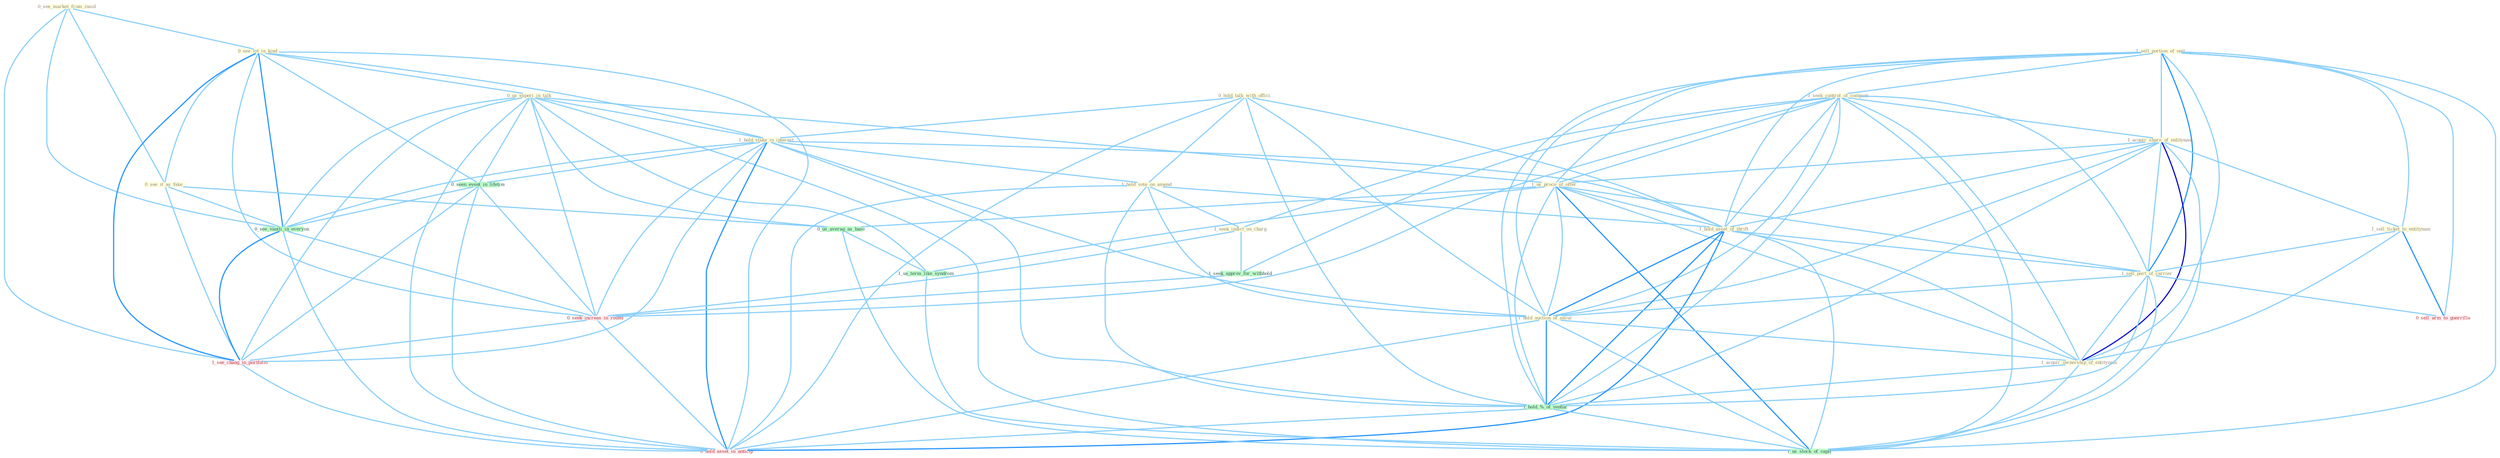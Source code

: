 Graph G{ 
    node
    [shape=polygon,style=filled,width=.5,height=.06,color="#BDFCC9",fixedsize=true,fontsize=4,
    fontcolor="#2f4f4f"];
    {node
    [color="#ffffe0", fontcolor="#8b7d6b"] "0_see_market_from_insid " "1_sell_portion_of_unit " "0_see_lot_in_kind " "0_hold_talk_with_offici " "1_seek_control_of_compani " "0_us_experi_in_talk " "1_hold_stake_in_interest " "1_acquir_share_of_entitynam " "1_hold_vote_on_amend " "1_sell_ticket_to_entitynam " "1_us_proce_of_offer " "1_seek_indict_on_charg " "1_hold_asset_of_thrift " "1_sell_part_of_carrier " "1_hold_auction_of_secur " "1_acquir_ownership_of_entitynam " "0_see_it_as_fake "}
{node [color="#fff0f5", fontcolor="#b22222"] "0_sell_arm_to_guerrilla " "0_seek_increas_in_round " "1_see_chang_in_portfolio " "0_hold_asset_in_anticip "}
edge [color="#B0E2FF"];

	"0_see_market_from_insid " -- "0_see_lot_in_kind " [w="1", color="#87cefa" ];
	"0_see_market_from_insid " -- "0_see_it_as_fake " [w="1", color="#87cefa" ];
	"0_see_market_from_insid " -- "0_see_vaniti_in_everyon " [w="1", color="#87cefa" ];
	"0_see_market_from_insid " -- "1_see_chang_in_portfolio " [w="1", color="#87cefa" ];
	"1_sell_portion_of_unit " -- "1_seek_control_of_compani " [w="1", color="#87cefa" ];
	"1_sell_portion_of_unit " -- "1_acquir_share_of_entitynam " [w="1", color="#87cefa" ];
	"1_sell_portion_of_unit " -- "1_sell_ticket_to_entitynam " [w="1", color="#87cefa" ];
	"1_sell_portion_of_unit " -- "1_us_proce_of_offer " [w="1", color="#87cefa" ];
	"1_sell_portion_of_unit " -- "1_hold_asset_of_thrift " [w="1", color="#87cefa" ];
	"1_sell_portion_of_unit " -- "1_sell_part_of_carrier " [w="2", color="#1e90ff" , len=0.8];
	"1_sell_portion_of_unit " -- "1_hold_auction_of_secur " [w="1", color="#87cefa" ];
	"1_sell_portion_of_unit " -- "1_acquir_ownership_of_entitynam " [w="1", color="#87cefa" ];
	"1_sell_portion_of_unit " -- "1_hold_%_of_ventur " [w="1", color="#87cefa" ];
	"1_sell_portion_of_unit " -- "0_sell_arm_to_guerrilla " [w="1", color="#87cefa" ];
	"1_sell_portion_of_unit " -- "1_us_stock_of_capit " [w="1", color="#87cefa" ];
	"0_see_lot_in_kind " -- "0_us_experi_in_talk " [w="1", color="#87cefa" ];
	"0_see_lot_in_kind " -- "1_hold_stake_in_interest " [w="1", color="#87cefa" ];
	"0_see_lot_in_kind " -- "0_see_it_as_fake " [w="1", color="#87cefa" ];
	"0_see_lot_in_kind " -- "0_seen_event_in_lifetim " [w="1", color="#87cefa" ];
	"0_see_lot_in_kind " -- "0_see_vaniti_in_everyon " [w="2", color="#1e90ff" , len=0.8];
	"0_see_lot_in_kind " -- "0_seek_increas_in_round " [w="1", color="#87cefa" ];
	"0_see_lot_in_kind " -- "1_see_chang_in_portfolio " [w="2", color="#1e90ff" , len=0.8];
	"0_see_lot_in_kind " -- "0_hold_asset_in_anticip " [w="1", color="#87cefa" ];
	"0_hold_talk_with_offici " -- "1_hold_stake_in_interest " [w="1", color="#87cefa" ];
	"0_hold_talk_with_offici " -- "1_hold_vote_on_amend " [w="1", color="#87cefa" ];
	"0_hold_talk_with_offici " -- "1_hold_asset_of_thrift " [w="1", color="#87cefa" ];
	"0_hold_talk_with_offici " -- "1_hold_auction_of_secur " [w="1", color="#87cefa" ];
	"0_hold_talk_with_offici " -- "1_hold_%_of_ventur " [w="1", color="#87cefa" ];
	"0_hold_talk_with_offici " -- "0_hold_asset_in_anticip " [w="1", color="#87cefa" ];
	"1_seek_control_of_compani " -- "1_acquir_share_of_entitynam " [w="1", color="#87cefa" ];
	"1_seek_control_of_compani " -- "1_us_proce_of_offer " [w="1", color="#87cefa" ];
	"1_seek_control_of_compani " -- "1_seek_indict_on_charg " [w="1", color="#87cefa" ];
	"1_seek_control_of_compani " -- "1_hold_asset_of_thrift " [w="1", color="#87cefa" ];
	"1_seek_control_of_compani " -- "1_sell_part_of_carrier " [w="1", color="#87cefa" ];
	"1_seek_control_of_compani " -- "1_hold_auction_of_secur " [w="1", color="#87cefa" ];
	"1_seek_control_of_compani " -- "1_acquir_ownership_of_entitynam " [w="1", color="#87cefa" ];
	"1_seek_control_of_compani " -- "1_seek_approv_for_withhold " [w="1", color="#87cefa" ];
	"1_seek_control_of_compani " -- "1_hold_%_of_ventur " [w="1", color="#87cefa" ];
	"1_seek_control_of_compani " -- "0_seek_increas_in_round " [w="1", color="#87cefa" ];
	"1_seek_control_of_compani " -- "1_us_stock_of_capit " [w="1", color="#87cefa" ];
	"0_us_experi_in_talk " -- "1_hold_stake_in_interest " [w="1", color="#87cefa" ];
	"0_us_experi_in_talk " -- "1_us_proce_of_offer " [w="1", color="#87cefa" ];
	"0_us_experi_in_talk " -- "0_seen_event_in_lifetim " [w="1", color="#87cefa" ];
	"0_us_experi_in_talk " -- "0_us_averag_as_base " [w="1", color="#87cefa" ];
	"0_us_experi_in_talk " -- "1_us_term_like_syndrom " [w="1", color="#87cefa" ];
	"0_us_experi_in_talk " -- "0_see_vaniti_in_everyon " [w="1", color="#87cefa" ];
	"0_us_experi_in_talk " -- "0_seek_increas_in_round " [w="1", color="#87cefa" ];
	"0_us_experi_in_talk " -- "1_us_stock_of_capit " [w="1", color="#87cefa" ];
	"0_us_experi_in_talk " -- "1_see_chang_in_portfolio " [w="1", color="#87cefa" ];
	"0_us_experi_in_talk " -- "0_hold_asset_in_anticip " [w="1", color="#87cefa" ];
	"1_hold_stake_in_interest " -- "1_hold_vote_on_amend " [w="1", color="#87cefa" ];
	"1_hold_stake_in_interest " -- "1_hold_asset_of_thrift " [w="1", color="#87cefa" ];
	"1_hold_stake_in_interest " -- "1_hold_auction_of_secur " [w="1", color="#87cefa" ];
	"1_hold_stake_in_interest " -- "0_seen_event_in_lifetim " [w="1", color="#87cefa" ];
	"1_hold_stake_in_interest " -- "1_hold_%_of_ventur " [w="1", color="#87cefa" ];
	"1_hold_stake_in_interest " -- "0_see_vaniti_in_everyon " [w="1", color="#87cefa" ];
	"1_hold_stake_in_interest " -- "0_seek_increas_in_round " [w="1", color="#87cefa" ];
	"1_hold_stake_in_interest " -- "1_see_chang_in_portfolio " [w="1", color="#87cefa" ];
	"1_hold_stake_in_interest " -- "0_hold_asset_in_anticip " [w="2", color="#1e90ff" , len=0.8];
	"1_acquir_share_of_entitynam " -- "1_sell_ticket_to_entitynam " [w="1", color="#87cefa" ];
	"1_acquir_share_of_entitynam " -- "1_us_proce_of_offer " [w="1", color="#87cefa" ];
	"1_acquir_share_of_entitynam " -- "1_hold_asset_of_thrift " [w="1", color="#87cefa" ];
	"1_acquir_share_of_entitynam " -- "1_sell_part_of_carrier " [w="1", color="#87cefa" ];
	"1_acquir_share_of_entitynam " -- "1_hold_auction_of_secur " [w="1", color="#87cefa" ];
	"1_acquir_share_of_entitynam " -- "1_acquir_ownership_of_entitynam " [w="3", color="#0000cd" , len=0.6];
	"1_acquir_share_of_entitynam " -- "1_hold_%_of_ventur " [w="1", color="#87cefa" ];
	"1_acquir_share_of_entitynam " -- "1_us_stock_of_capit " [w="1", color="#87cefa" ];
	"1_hold_vote_on_amend " -- "1_seek_indict_on_charg " [w="1", color="#87cefa" ];
	"1_hold_vote_on_amend " -- "1_hold_asset_of_thrift " [w="1", color="#87cefa" ];
	"1_hold_vote_on_amend " -- "1_hold_auction_of_secur " [w="1", color="#87cefa" ];
	"1_hold_vote_on_amend " -- "1_hold_%_of_ventur " [w="1", color="#87cefa" ];
	"1_hold_vote_on_amend " -- "0_hold_asset_in_anticip " [w="1", color="#87cefa" ];
	"1_sell_ticket_to_entitynam " -- "1_sell_part_of_carrier " [w="1", color="#87cefa" ];
	"1_sell_ticket_to_entitynam " -- "1_acquir_ownership_of_entitynam " [w="1", color="#87cefa" ];
	"1_sell_ticket_to_entitynam " -- "0_sell_arm_to_guerrilla " [w="2", color="#1e90ff" , len=0.8];
	"1_us_proce_of_offer " -- "1_hold_asset_of_thrift " [w="1", color="#87cefa" ];
	"1_us_proce_of_offer " -- "1_sell_part_of_carrier " [w="1", color="#87cefa" ];
	"1_us_proce_of_offer " -- "1_hold_auction_of_secur " [w="1", color="#87cefa" ];
	"1_us_proce_of_offer " -- "1_acquir_ownership_of_entitynam " [w="1", color="#87cefa" ];
	"1_us_proce_of_offer " -- "0_us_averag_as_base " [w="1", color="#87cefa" ];
	"1_us_proce_of_offer " -- "1_us_term_like_syndrom " [w="1", color="#87cefa" ];
	"1_us_proce_of_offer " -- "1_hold_%_of_ventur " [w="1", color="#87cefa" ];
	"1_us_proce_of_offer " -- "1_us_stock_of_capit " [w="2", color="#1e90ff" , len=0.8];
	"1_seek_indict_on_charg " -- "1_seek_approv_for_withhold " [w="1", color="#87cefa" ];
	"1_seek_indict_on_charg " -- "0_seek_increas_in_round " [w="1", color="#87cefa" ];
	"1_hold_asset_of_thrift " -- "1_sell_part_of_carrier " [w="1", color="#87cefa" ];
	"1_hold_asset_of_thrift " -- "1_hold_auction_of_secur " [w="2", color="#1e90ff" , len=0.8];
	"1_hold_asset_of_thrift " -- "1_acquir_ownership_of_entitynam " [w="1", color="#87cefa" ];
	"1_hold_asset_of_thrift " -- "1_hold_%_of_ventur " [w="2", color="#1e90ff" , len=0.8];
	"1_hold_asset_of_thrift " -- "1_us_stock_of_capit " [w="1", color="#87cefa" ];
	"1_hold_asset_of_thrift " -- "0_hold_asset_in_anticip " [w="2", color="#1e90ff" , len=0.8];
	"1_sell_part_of_carrier " -- "1_hold_auction_of_secur " [w="1", color="#87cefa" ];
	"1_sell_part_of_carrier " -- "1_acquir_ownership_of_entitynam " [w="1", color="#87cefa" ];
	"1_sell_part_of_carrier " -- "1_hold_%_of_ventur " [w="1", color="#87cefa" ];
	"1_sell_part_of_carrier " -- "0_sell_arm_to_guerrilla " [w="1", color="#87cefa" ];
	"1_sell_part_of_carrier " -- "1_us_stock_of_capit " [w="1", color="#87cefa" ];
	"1_hold_auction_of_secur " -- "1_acquir_ownership_of_entitynam " [w="1", color="#87cefa" ];
	"1_hold_auction_of_secur " -- "1_hold_%_of_ventur " [w="2", color="#1e90ff" , len=0.8];
	"1_hold_auction_of_secur " -- "1_us_stock_of_capit " [w="1", color="#87cefa" ];
	"1_hold_auction_of_secur " -- "0_hold_asset_in_anticip " [w="1", color="#87cefa" ];
	"1_acquir_ownership_of_entitynam " -- "1_hold_%_of_ventur " [w="1", color="#87cefa" ];
	"1_acquir_ownership_of_entitynam " -- "1_us_stock_of_capit " [w="1", color="#87cefa" ];
	"0_see_it_as_fake " -- "0_us_averag_as_base " [w="1", color="#87cefa" ];
	"0_see_it_as_fake " -- "0_see_vaniti_in_everyon " [w="1", color="#87cefa" ];
	"0_see_it_as_fake " -- "1_see_chang_in_portfolio " [w="1", color="#87cefa" ];
	"0_seen_event_in_lifetim " -- "0_see_vaniti_in_everyon " [w="1", color="#87cefa" ];
	"0_seen_event_in_lifetim " -- "0_seek_increas_in_round " [w="1", color="#87cefa" ];
	"0_seen_event_in_lifetim " -- "1_see_chang_in_portfolio " [w="1", color="#87cefa" ];
	"0_seen_event_in_lifetim " -- "0_hold_asset_in_anticip " [w="1", color="#87cefa" ];
	"0_us_averag_as_base " -- "1_us_term_like_syndrom " [w="1", color="#87cefa" ];
	"0_us_averag_as_base " -- "1_us_stock_of_capit " [w="1", color="#87cefa" ];
	"1_us_term_like_syndrom " -- "1_us_stock_of_capit " [w="1", color="#87cefa" ];
	"1_seek_approv_for_withhold " -- "0_seek_increas_in_round " [w="1", color="#87cefa" ];
	"1_hold_%_of_ventur " -- "1_us_stock_of_capit " [w="1", color="#87cefa" ];
	"1_hold_%_of_ventur " -- "0_hold_asset_in_anticip " [w="1", color="#87cefa" ];
	"0_see_vaniti_in_everyon " -- "0_seek_increas_in_round " [w="1", color="#87cefa" ];
	"0_see_vaniti_in_everyon " -- "1_see_chang_in_portfolio " [w="2", color="#1e90ff" , len=0.8];
	"0_see_vaniti_in_everyon " -- "0_hold_asset_in_anticip " [w="1", color="#87cefa" ];
	"0_seek_increas_in_round " -- "1_see_chang_in_portfolio " [w="1", color="#87cefa" ];
	"0_seek_increas_in_round " -- "0_hold_asset_in_anticip " [w="1", color="#87cefa" ];
	"1_see_chang_in_portfolio " -- "0_hold_asset_in_anticip " [w="1", color="#87cefa" ];
}